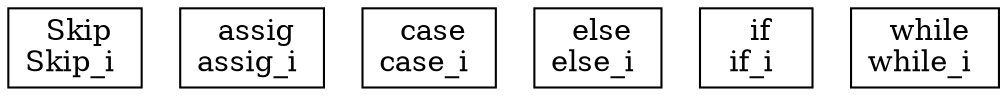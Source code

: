 digraph {
Skip_i [ label=" Skip\nSkip_i " shape= box ]
assig_i [ label=" assig\nassig_i " shape= box ]
case_i [ label=" case\ncase_i " shape= box ]
else_i [ label=" else\nelse_i " shape= box ]
if_i [ label=" if\nif_i " shape= box ]
while_i [ label=" while\nwhile_i " shape= box ]

}
